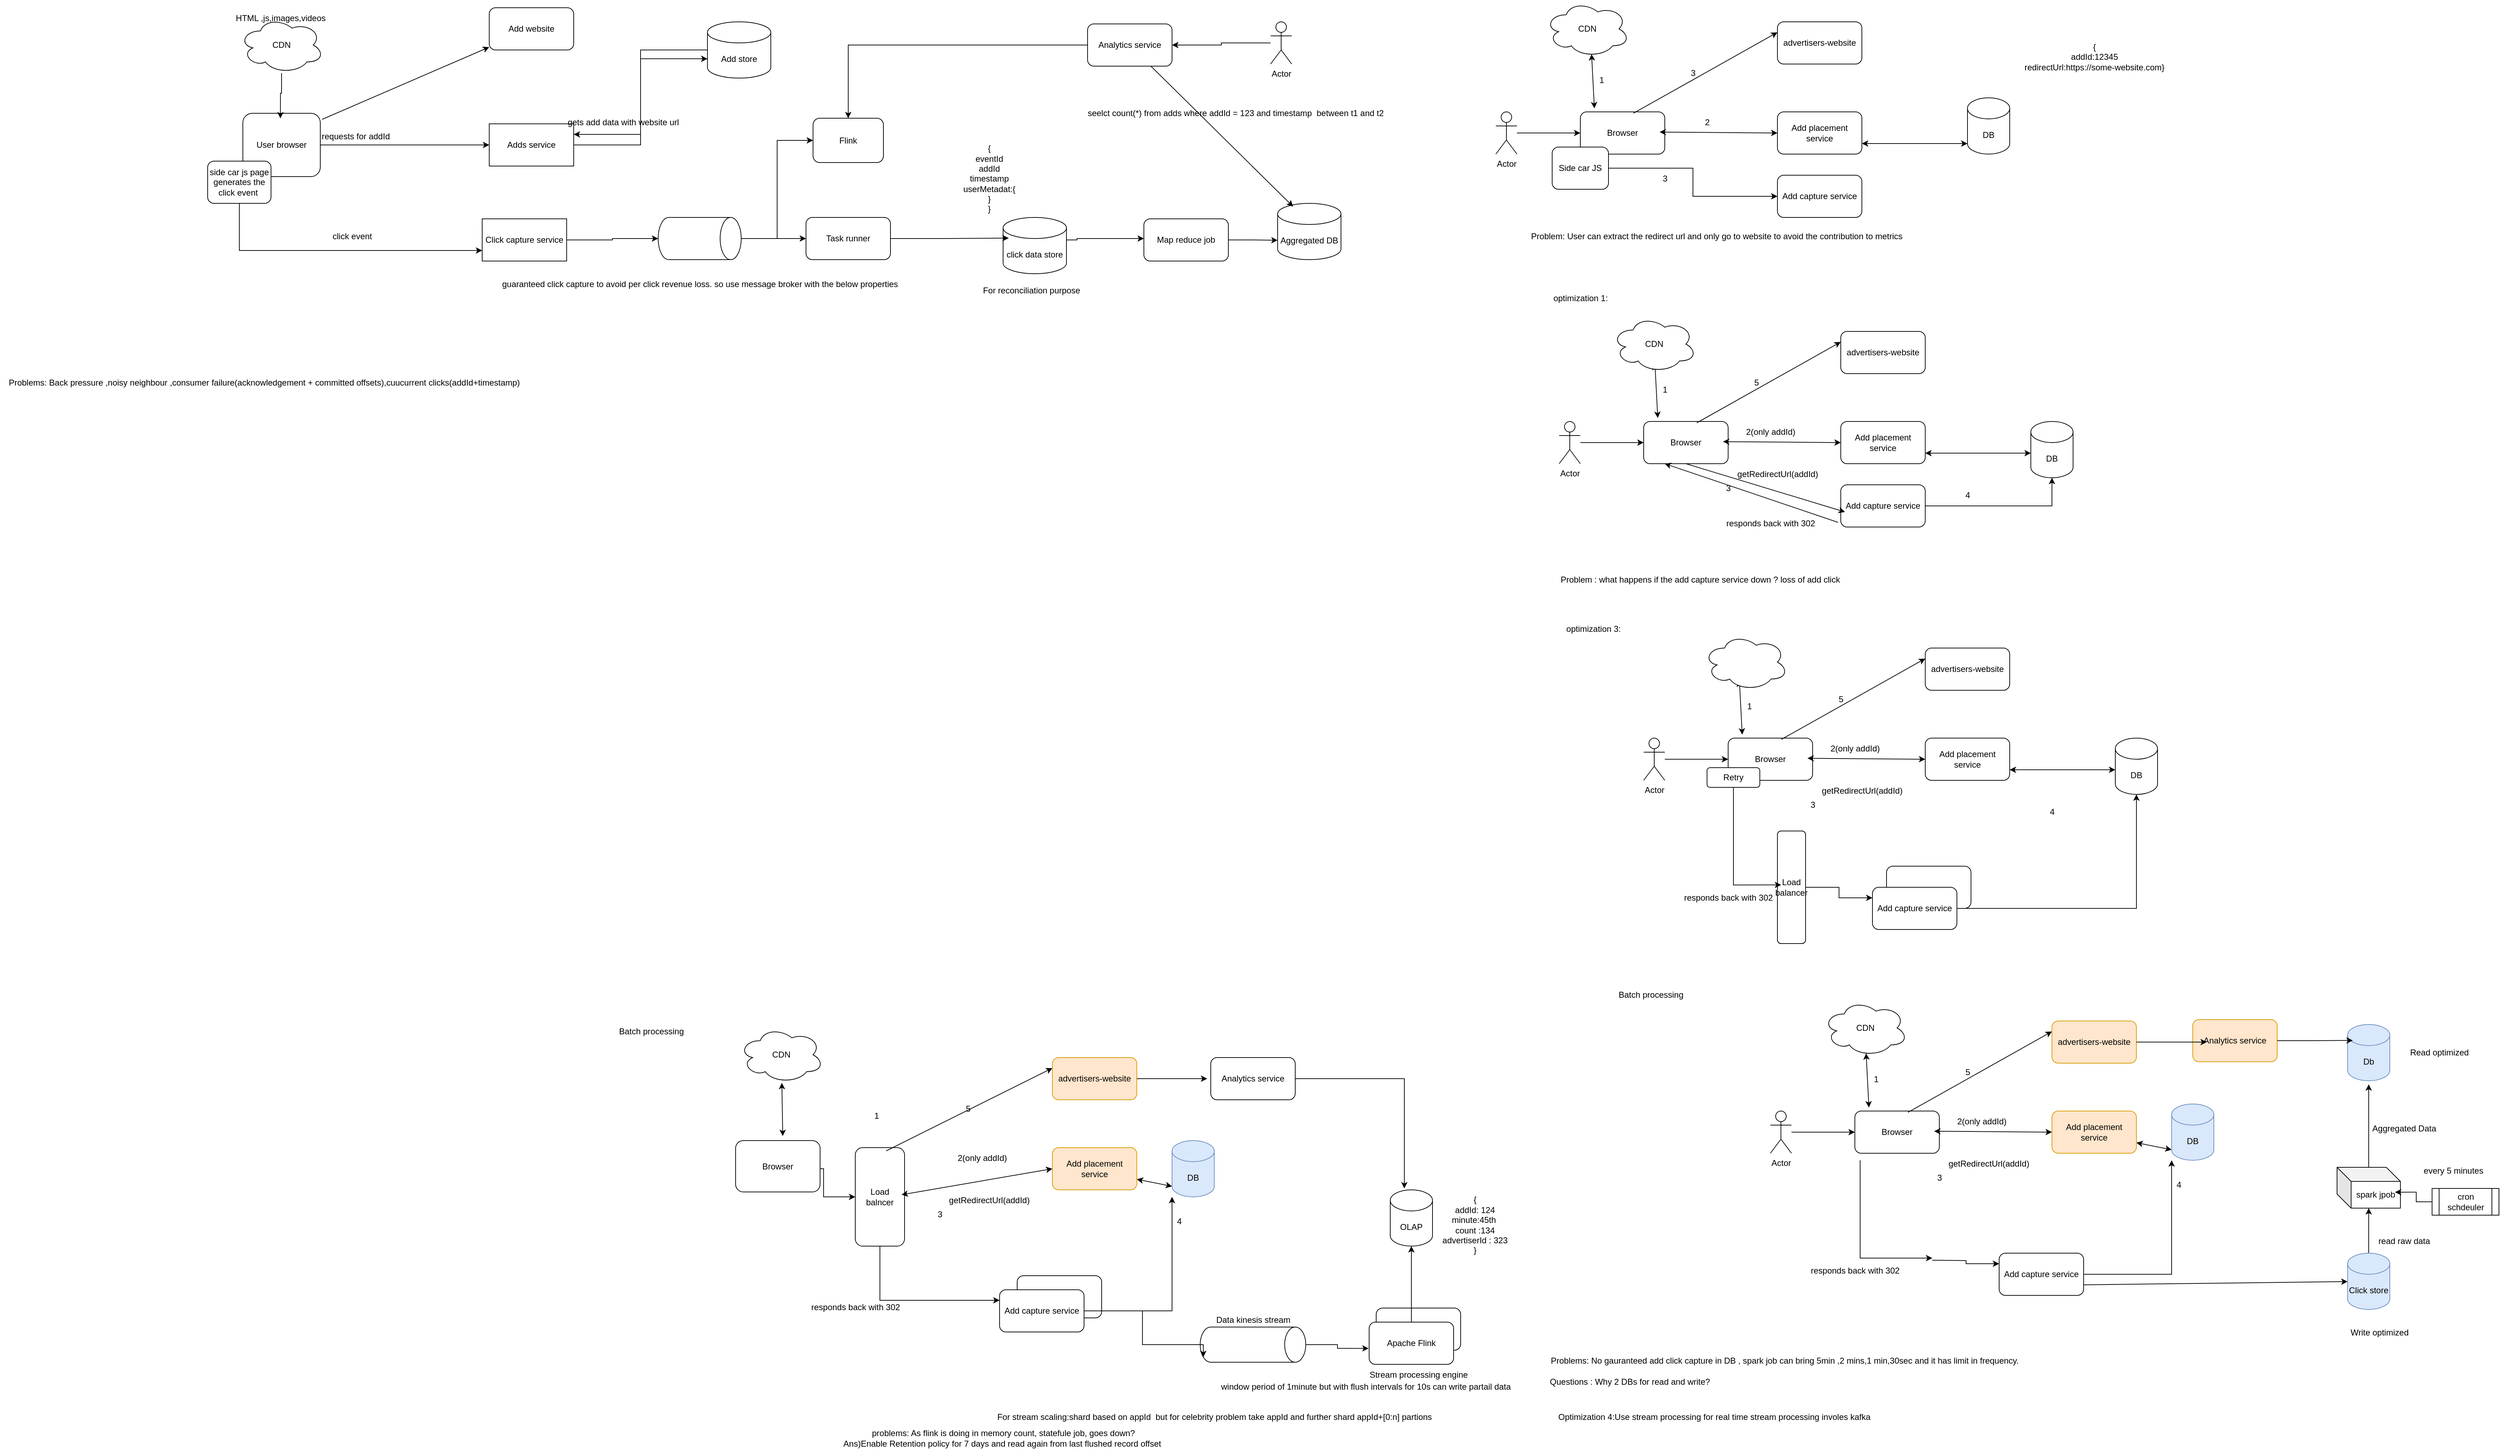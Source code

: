 <mxfile version="26.0.6">
  <diagram name="Page-1" id="_u1gvkKbl3ZeAcSjSczg">
    <mxGraphModel dx="4094" dy="412" grid="1" gridSize="10" guides="1" tooltips="1" connect="1" arrows="1" fold="1" page="1" pageScale="1" pageWidth="3300" pageHeight="2300" math="0" shadow="0">
      <root>
        <mxCell id="0" />
        <mxCell id="1" parent="0" />
        <mxCell id="gwlz6u2VsFj4AIDdyvzI-114" value="" style="rounded=1;whiteSpace=wrap;html=1;" vertex="1" parent="1">
          <mxGeometry x="1690" y="1858" width="120" height="60" as="geometry" />
        </mxCell>
        <mxCell id="gwlz6u2VsFj4AIDdyvzI-110" value="" style="rounded=1;whiteSpace=wrap;html=1;" vertex="1" parent="1">
          <mxGeometry x="1180" y="1812" width="120" height="60" as="geometry" />
        </mxCell>
        <mxCell id="kkexLGDBU4MFBAvG1ze2-140" value="" style="rounded=1;whiteSpace=wrap;html=1;" parent="1" vertex="1">
          <mxGeometry x="2415" y="1230" width="120" height="60" as="geometry" />
        </mxCell>
        <mxCell id="kkexLGDBU4MFBAvG1ze2-8" style="edgeStyle=orthogonalEdgeStyle;rounded=0;orthogonalLoop=1;jettySize=auto;html=1;entryX=0;entryY=0.5;entryDx=0;entryDy=0;" parent="1" source="kkexLGDBU4MFBAvG1ze2-1" target="kkexLGDBU4MFBAvG1ze2-6" edge="1">
          <mxGeometry relative="1" as="geometry" />
        </mxCell>
        <mxCell id="kkexLGDBU4MFBAvG1ze2-1" value="User browser" style="rounded=1;whiteSpace=wrap;html=1;" parent="1" vertex="1">
          <mxGeometry x="80" y="160" width="110" height="90" as="geometry" />
        </mxCell>
        <mxCell id="kkexLGDBU4MFBAvG1ze2-2" value="Flink" style="rounded=1;whiteSpace=wrap;html=1;" parent="1" vertex="1">
          <mxGeometry x="890" y="167" width="100" height="63" as="geometry" />
        </mxCell>
        <mxCell id="kkexLGDBU4MFBAvG1ze2-3" value="CDN" style="ellipse;shape=cloud;whiteSpace=wrap;html=1;" parent="1" vertex="1">
          <mxGeometry x="75" y="23" width="120" height="80" as="geometry" />
        </mxCell>
        <mxCell id="kkexLGDBU4MFBAvG1ze2-4" style="edgeStyle=orthogonalEdgeStyle;rounded=0;orthogonalLoop=1;jettySize=auto;html=1;entryX=0.485;entryY=0.081;entryDx=0;entryDy=0;entryPerimeter=0;" parent="1" source="kkexLGDBU4MFBAvG1ze2-3" target="kkexLGDBU4MFBAvG1ze2-1" edge="1">
          <mxGeometry relative="1" as="geometry" />
        </mxCell>
        <mxCell id="kkexLGDBU4MFBAvG1ze2-5" value="HTML ,js,images,videos&amp;nbsp;" style="text;html=1;align=center;verticalAlign=middle;resizable=0;points=[];autosize=1;strokeColor=none;fillColor=none;" parent="1" vertex="1">
          <mxGeometry x="60" y="10" width="150" height="30" as="geometry" />
        </mxCell>
        <mxCell id="kkexLGDBU4MFBAvG1ze2-6" value="Adds service" style="rounded=0;whiteSpace=wrap;html=1;" parent="1" vertex="1">
          <mxGeometry x="430" y="175" width="120" height="60" as="geometry" />
        </mxCell>
        <mxCell id="kkexLGDBU4MFBAvG1ze2-9" value="requests for addId" style="text;html=1;align=center;verticalAlign=middle;resizable=0;points=[];autosize=1;strokeColor=none;fillColor=none;" parent="1" vertex="1">
          <mxGeometry x="180" y="178" width="120" height="30" as="geometry" />
        </mxCell>
        <mxCell id="kkexLGDBU4MFBAvG1ze2-22" style="edgeStyle=orthogonalEdgeStyle;rounded=0;orthogonalLoop=1;jettySize=auto;html=1;" parent="1" source="kkexLGDBU4MFBAvG1ze2-12" target="kkexLGDBU4MFBAvG1ze2-21" edge="1">
          <mxGeometry relative="1" as="geometry">
            <mxPoint x="660" y="340" as="targetPoint" />
          </mxGeometry>
        </mxCell>
        <mxCell id="kkexLGDBU4MFBAvG1ze2-12" value="Click capture service" style="rounded=0;whiteSpace=wrap;html=1;" parent="1" vertex="1">
          <mxGeometry x="420" y="310" width="120" height="60" as="geometry" />
        </mxCell>
        <mxCell id="kkexLGDBU4MFBAvG1ze2-14" value="click event" style="text;html=1;align=center;verticalAlign=middle;resizable=0;points=[];autosize=1;strokeColor=none;fillColor=none;" parent="1" vertex="1">
          <mxGeometry x="195" y="320" width="80" height="30" as="geometry" />
        </mxCell>
        <mxCell id="kkexLGDBU4MFBAvG1ze2-19" style="edgeStyle=orthogonalEdgeStyle;rounded=0;orthogonalLoop=1;jettySize=auto;html=1;entryX=1;entryY=0.25;entryDx=0;entryDy=0;" parent="1" source="kkexLGDBU4MFBAvG1ze2-17" target="kkexLGDBU4MFBAvG1ze2-6" edge="1">
          <mxGeometry relative="1" as="geometry" />
        </mxCell>
        <mxCell id="kkexLGDBU4MFBAvG1ze2-17" value="Add store" style="shape=cylinder3;whiteSpace=wrap;html=1;boundedLbl=1;backgroundOutline=1;size=15;" parent="1" vertex="1">
          <mxGeometry x="740" y="30" width="90" height="80" as="geometry" />
        </mxCell>
        <mxCell id="kkexLGDBU4MFBAvG1ze2-18" style="edgeStyle=orthogonalEdgeStyle;rounded=0;orthogonalLoop=1;jettySize=auto;html=1;entryX=0;entryY=0;entryDx=0;entryDy=52.5;entryPerimeter=0;" parent="1" source="kkexLGDBU4MFBAvG1ze2-6" target="kkexLGDBU4MFBAvG1ze2-17" edge="1">
          <mxGeometry relative="1" as="geometry" />
        </mxCell>
        <mxCell id="kkexLGDBU4MFBAvG1ze2-24" style="edgeStyle=orthogonalEdgeStyle;rounded=0;orthogonalLoop=1;jettySize=auto;html=1;" parent="1" source="kkexLGDBU4MFBAvG1ze2-21" target="kkexLGDBU4MFBAvG1ze2-23" edge="1">
          <mxGeometry relative="1" as="geometry" />
        </mxCell>
        <mxCell id="kkexLGDBU4MFBAvG1ze2-48" style="edgeStyle=orthogonalEdgeStyle;rounded=0;orthogonalLoop=1;jettySize=auto;html=1;entryX=0;entryY=0.5;entryDx=0;entryDy=0;" parent="1" source="kkexLGDBU4MFBAvG1ze2-21" target="kkexLGDBU4MFBAvG1ze2-2" edge="1">
          <mxGeometry relative="1" as="geometry" />
        </mxCell>
        <mxCell id="kkexLGDBU4MFBAvG1ze2-21" value="" style="shape=cylinder3;whiteSpace=wrap;html=1;boundedLbl=1;backgroundOutline=1;size=15;rotation=90;" parent="1" vertex="1">
          <mxGeometry x="699" y="279" width="60" height="118" as="geometry" />
        </mxCell>
        <mxCell id="kkexLGDBU4MFBAvG1ze2-23" value="Task runner" style="rounded=1;whiteSpace=wrap;html=1;" parent="1" vertex="1">
          <mxGeometry x="880" y="308" width="120" height="60" as="geometry" />
        </mxCell>
        <mxCell id="kkexLGDBU4MFBAvG1ze2-34" style="edgeStyle=orthogonalEdgeStyle;rounded=0;orthogonalLoop=1;jettySize=auto;html=1;" parent="1" source="kkexLGDBU4MFBAvG1ze2-26" target="kkexLGDBU4MFBAvG1ze2-35" edge="1">
          <mxGeometry relative="1" as="geometry">
            <mxPoint x="1330" y="348" as="targetPoint" />
            <Array as="points">
              <mxPoint x="1265" y="340" />
              <mxPoint x="1265" y="338" />
            </Array>
          </mxGeometry>
        </mxCell>
        <mxCell id="kkexLGDBU4MFBAvG1ze2-26" value="click data store" style="shape=cylinder3;whiteSpace=wrap;html=1;boundedLbl=1;backgroundOutline=1;size=15;" parent="1" vertex="1">
          <mxGeometry x="1160" y="308" width="90" height="80" as="geometry" />
        </mxCell>
        <mxCell id="kkexLGDBU4MFBAvG1ze2-27" style="edgeStyle=orthogonalEdgeStyle;rounded=0;orthogonalLoop=1;jettySize=auto;html=1;entryX=0.089;entryY=0.367;entryDx=0;entryDy=0;entryPerimeter=0;" parent="1" source="kkexLGDBU4MFBAvG1ze2-23" target="kkexLGDBU4MFBAvG1ze2-26" edge="1">
          <mxGeometry relative="1" as="geometry" />
        </mxCell>
        <mxCell id="kkexLGDBU4MFBAvG1ze2-29" style="edgeStyle=orthogonalEdgeStyle;rounded=0;orthogonalLoop=1;jettySize=auto;html=1;entryX=0;entryY=0.75;entryDx=0;entryDy=0;" parent="1" source="kkexLGDBU4MFBAvG1ze2-28" target="kkexLGDBU4MFBAvG1ze2-12" edge="1">
          <mxGeometry relative="1" as="geometry">
            <mxPoint x="300" y="360" as="targetPoint" />
            <Array as="points">
              <mxPoint x="75" y="355" />
            </Array>
          </mxGeometry>
        </mxCell>
        <mxCell id="kkexLGDBU4MFBAvG1ze2-28" value="side car js page&lt;div&gt;generates the click event&amp;nbsp;&lt;/div&gt;" style="rounded=1;whiteSpace=wrap;html=1;" parent="1" vertex="1">
          <mxGeometry x="30" y="228" width="90" height="60" as="geometry" />
        </mxCell>
        <mxCell id="kkexLGDBU4MFBAvG1ze2-30" value="gets add data with website url" style="text;html=1;align=center;verticalAlign=middle;resizable=0;points=[];autosize=1;strokeColor=none;fillColor=none;" parent="1" vertex="1">
          <mxGeometry x="530" y="158" width="180" height="30" as="geometry" />
        </mxCell>
        <mxCell id="kkexLGDBU4MFBAvG1ze2-31" value="" style="endArrow=classic;html=1;rounded=0;exitX=1.024;exitY=0.096;exitDx=0;exitDy=0;exitPerimeter=0;" parent="1" source="kkexLGDBU4MFBAvG1ze2-1" target="kkexLGDBU4MFBAvG1ze2-32" edge="1">
          <mxGeometry width="50" height="50" relative="1" as="geometry">
            <mxPoint x="380" y="240" as="sourcePoint" />
            <mxPoint x="440" y="50" as="targetPoint" />
          </mxGeometry>
        </mxCell>
        <mxCell id="kkexLGDBU4MFBAvG1ze2-32" value="Add website" style="rounded=1;whiteSpace=wrap;html=1;" parent="1" vertex="1">
          <mxGeometry x="430" y="10" width="120" height="60" as="geometry" />
        </mxCell>
        <mxCell id="kkexLGDBU4MFBAvG1ze2-33" value="guaranteed click capture to avoid per click revenue loss. so use message broker with the below properties" style="text;html=1;align=center;verticalAlign=middle;resizable=0;points=[];autosize=1;strokeColor=none;fillColor=none;" parent="1" vertex="1">
          <mxGeometry x="434" y="388" width="590" height="30" as="geometry" />
        </mxCell>
        <mxCell id="kkexLGDBU4MFBAvG1ze2-35" value="Map reduce job" style="rounded=1;whiteSpace=wrap;html=1;" parent="1" vertex="1">
          <mxGeometry x="1360" y="310" width="120" height="60" as="geometry" />
        </mxCell>
        <mxCell id="kkexLGDBU4MFBAvG1ze2-37" value="Aggregated DB" style="shape=cylinder3;whiteSpace=wrap;html=1;boundedLbl=1;backgroundOutline=1;size=15;" parent="1" vertex="1">
          <mxGeometry x="1550" y="288" width="90" height="80" as="geometry" />
        </mxCell>
        <mxCell id="kkexLGDBU4MFBAvG1ze2-38" style="edgeStyle=orthogonalEdgeStyle;rounded=0;orthogonalLoop=1;jettySize=auto;html=1;entryX=0;entryY=0;entryDx=0;entryDy=52.5;entryPerimeter=0;" parent="1" source="kkexLGDBU4MFBAvG1ze2-35" target="kkexLGDBU4MFBAvG1ze2-37" edge="1">
          <mxGeometry relative="1" as="geometry" />
        </mxCell>
        <mxCell id="kkexLGDBU4MFBAvG1ze2-39" value="For reconciliation purpose" style="text;html=1;align=center;verticalAlign=middle;resizable=0;points=[];autosize=1;strokeColor=none;fillColor=none;" parent="1" vertex="1">
          <mxGeometry x="1120" y="397" width="160" height="30" as="geometry" />
        </mxCell>
        <mxCell id="kkexLGDBU4MFBAvG1ze2-43" style="edgeStyle=orthogonalEdgeStyle;rounded=0;orthogonalLoop=1;jettySize=auto;html=1;" parent="1" source="kkexLGDBU4MFBAvG1ze2-40" target="kkexLGDBU4MFBAvG1ze2-2" edge="1">
          <mxGeometry relative="1" as="geometry" />
        </mxCell>
        <mxCell id="kkexLGDBU4MFBAvG1ze2-40" value="Analytics service" style="rounded=1;whiteSpace=wrap;html=1;" parent="1" vertex="1">
          <mxGeometry x="1280" y="33" width="120" height="60" as="geometry" />
        </mxCell>
        <mxCell id="kkexLGDBU4MFBAvG1ze2-42" style="edgeStyle=orthogonalEdgeStyle;rounded=0;orthogonalLoop=1;jettySize=auto;html=1;entryX=1;entryY=0.5;entryDx=0;entryDy=0;" parent="1" source="kkexLGDBU4MFBAvG1ze2-41" target="kkexLGDBU4MFBAvG1ze2-40" edge="1">
          <mxGeometry relative="1" as="geometry" />
        </mxCell>
        <mxCell id="kkexLGDBU4MFBAvG1ze2-41" value="Actor" style="shape=umlActor;verticalLabelPosition=bottom;verticalAlign=top;html=1;outlineConnect=0;" parent="1" vertex="1">
          <mxGeometry x="1540" y="30" width="30" height="60" as="geometry" />
        </mxCell>
        <mxCell id="kkexLGDBU4MFBAvG1ze2-45" value="Problems: Back pressure ,noisy neighbour ,consumer failure(acknowledgement + committed offsets),cuucurrent clicks(addId+timestamp)" style="text;html=1;align=center;verticalAlign=middle;resizable=0;points=[];autosize=1;strokeColor=none;fillColor=none;" parent="1" vertex="1">
          <mxGeometry x="-265" y="528" width="750" height="30" as="geometry" />
        </mxCell>
        <mxCell id="kkexLGDBU4MFBAvG1ze2-46" value="" style="endArrow=classic;html=1;rounded=0;exitX=0.75;exitY=1;exitDx=0;exitDy=0;entryX=0.244;entryY=0.058;entryDx=0;entryDy=0;entryPerimeter=0;" parent="1" source="kkexLGDBU4MFBAvG1ze2-40" target="kkexLGDBU4MFBAvG1ze2-37" edge="1">
          <mxGeometry width="50" height="50" relative="1" as="geometry">
            <mxPoint x="1370" y="290" as="sourcePoint" />
            <mxPoint x="1420" y="240" as="targetPoint" />
          </mxGeometry>
        </mxCell>
        <mxCell id="kkexLGDBU4MFBAvG1ze2-47" value="seelct count(*) from adds where addId = 123 and timestamp&amp;nbsp; between t1 and t2" style="text;html=1;align=center;verticalAlign=middle;resizable=0;points=[];autosize=1;strokeColor=none;fillColor=none;" parent="1" vertex="1">
          <mxGeometry x="1270" y="145" width="440" height="30" as="geometry" />
        </mxCell>
        <mxCell id="kkexLGDBU4MFBAvG1ze2-49" value="{&lt;div&gt;eventId&lt;/div&gt;&lt;div&gt;addId&lt;/div&gt;&lt;div&gt;timestamp&lt;/div&gt;&lt;div&gt;userMetadat:{&lt;/div&gt;&lt;div&gt;}&lt;/div&gt;&lt;div&gt;}&lt;/div&gt;" style="text;html=1;align=center;verticalAlign=middle;resizable=0;points=[];autosize=1;strokeColor=none;fillColor=none;" parent="1" vertex="1">
          <mxGeometry x="1090" y="198" width="100" height="110" as="geometry" />
        </mxCell>
        <mxCell id="kkexLGDBU4MFBAvG1ze2-52" value="Browser" style="rounded=1;whiteSpace=wrap;html=1;" parent="1" vertex="1">
          <mxGeometry x="1980" y="158" width="120" height="60" as="geometry" />
        </mxCell>
        <mxCell id="kkexLGDBU4MFBAvG1ze2-54" style="edgeStyle=orthogonalEdgeStyle;rounded=0;orthogonalLoop=1;jettySize=auto;html=1;entryX=0;entryY=0.5;entryDx=0;entryDy=0;" parent="1" source="kkexLGDBU4MFBAvG1ze2-53" target="kkexLGDBU4MFBAvG1ze2-52" edge="1">
          <mxGeometry relative="1" as="geometry" />
        </mxCell>
        <mxCell id="kkexLGDBU4MFBAvG1ze2-53" value="Actor" style="shape=umlActor;verticalLabelPosition=bottom;verticalAlign=top;html=1;outlineConnect=0;" parent="1" vertex="1">
          <mxGeometry x="1860" y="158" width="30" height="60" as="geometry" />
        </mxCell>
        <mxCell id="kkexLGDBU4MFBAvG1ze2-55" value="CDN" style="ellipse;shape=cloud;whiteSpace=wrap;html=1;" parent="1" vertex="1">
          <mxGeometry x="1930" width="120" height="80" as="geometry" />
        </mxCell>
        <mxCell id="kkexLGDBU4MFBAvG1ze2-57" value="" style="endArrow=classic;startArrow=classic;html=1;rounded=0;entryX=0.55;entryY=0.95;entryDx=0;entryDy=0;entryPerimeter=0;" parent="1" target="kkexLGDBU4MFBAvG1ze2-55" edge="1">
          <mxGeometry width="50" height="50" relative="1" as="geometry">
            <mxPoint x="2000" y="153" as="sourcePoint" />
            <mxPoint x="2050" y="103" as="targetPoint" />
          </mxGeometry>
        </mxCell>
        <mxCell id="kkexLGDBU4MFBAvG1ze2-58" value="Add placement service" style="rounded=1;whiteSpace=wrap;html=1;" parent="1" vertex="1">
          <mxGeometry x="2260" y="158" width="120" height="60" as="geometry" />
        </mxCell>
        <mxCell id="kkexLGDBU4MFBAvG1ze2-59" value="Add capture service" style="rounded=1;whiteSpace=wrap;html=1;" parent="1" vertex="1">
          <mxGeometry x="2260" y="248" width="120" height="60" as="geometry" />
        </mxCell>
        <mxCell id="kkexLGDBU4MFBAvG1ze2-60" value="" style="endArrow=classic;startArrow=classic;html=1;rounded=0;exitX=0.939;exitY=0.478;exitDx=0;exitDy=0;exitPerimeter=0;entryX=0;entryY=0.5;entryDx=0;entryDy=0;" parent="1" source="kkexLGDBU4MFBAvG1ze2-52" target="kkexLGDBU4MFBAvG1ze2-58" edge="1">
          <mxGeometry width="50" height="50" relative="1" as="geometry">
            <mxPoint x="2130" y="200" as="sourcePoint" />
            <mxPoint x="2180" y="150" as="targetPoint" />
          </mxGeometry>
        </mxCell>
        <mxCell id="kkexLGDBU4MFBAvG1ze2-61" value="DB" style="shape=cylinder3;whiteSpace=wrap;html=1;boundedLbl=1;backgroundOutline=1;size=15;" parent="1" vertex="1">
          <mxGeometry x="2530" y="138" width="60" height="80" as="geometry" />
        </mxCell>
        <mxCell id="kkexLGDBU4MFBAvG1ze2-62" value="" style="endArrow=classic;startArrow=classic;html=1;rounded=0;entryX=0;entryY=1;entryDx=0;entryDy=-15;entryPerimeter=0;exitX=1;exitY=0.75;exitDx=0;exitDy=0;" parent="1" source="kkexLGDBU4MFBAvG1ze2-58" target="kkexLGDBU4MFBAvG1ze2-61" edge="1">
          <mxGeometry width="50" height="50" relative="1" as="geometry">
            <mxPoint x="2380" y="120" as="sourcePoint" />
            <mxPoint x="2430" y="70" as="targetPoint" />
          </mxGeometry>
        </mxCell>
        <mxCell id="kkexLGDBU4MFBAvG1ze2-63" value="{&lt;div&gt;&lt;span style=&quot;background-color: transparent; color: light-dark(rgb(0, 0, 0), rgb(255, 255, 255));&quot;&gt;addId:12345&lt;/span&gt;&lt;/div&gt;&lt;div&gt;&lt;span style=&quot;background-color: transparent; color: light-dark(rgb(0, 0, 0), rgb(255, 255, 255));&quot;&gt;redirectUrl:https://some-website.com}&lt;/span&gt;&lt;/div&gt;" style="text;html=1;align=center;verticalAlign=middle;resizable=0;points=[];autosize=1;strokeColor=none;fillColor=none;" parent="1" vertex="1">
          <mxGeometry x="2600" y="50" width="220" height="60" as="geometry" />
        </mxCell>
        <mxCell id="kkexLGDBU4MFBAvG1ze2-65" style="edgeStyle=orthogonalEdgeStyle;rounded=0;orthogonalLoop=1;jettySize=auto;html=1;" parent="1" source="kkexLGDBU4MFBAvG1ze2-64" target="kkexLGDBU4MFBAvG1ze2-59" edge="1">
          <mxGeometry relative="1" as="geometry" />
        </mxCell>
        <mxCell id="kkexLGDBU4MFBAvG1ze2-64" value="Side car JS" style="rounded=1;whiteSpace=wrap;html=1;" parent="1" vertex="1">
          <mxGeometry x="1940" y="208" width="80" height="60" as="geometry" />
        </mxCell>
        <mxCell id="kkexLGDBU4MFBAvG1ze2-66" value="advertisers-website" style="rounded=1;whiteSpace=wrap;html=1;" parent="1" vertex="1">
          <mxGeometry x="2260" y="30" width="120" height="60" as="geometry" />
        </mxCell>
        <mxCell id="kkexLGDBU4MFBAvG1ze2-68" value="" style="endArrow=classic;html=1;rounded=0;exitX=0.628;exitY=0.033;exitDx=0;exitDy=0;exitPerimeter=0;entryX=0;entryY=0.25;entryDx=0;entryDy=0;" parent="1" source="kkexLGDBU4MFBAvG1ze2-52" target="kkexLGDBU4MFBAvG1ze2-66" edge="1">
          <mxGeometry width="50" height="50" relative="1" as="geometry">
            <mxPoint x="2180" y="200" as="sourcePoint" />
            <mxPoint x="2230" y="150" as="targetPoint" />
          </mxGeometry>
        </mxCell>
        <mxCell id="kkexLGDBU4MFBAvG1ze2-69" value="Problem: User can extract the redirect url and only go to website to avoid the contribution to metrics&amp;nbsp;" style="text;html=1;align=center;verticalAlign=middle;resizable=0;points=[];autosize=1;strokeColor=none;fillColor=none;" parent="1" vertex="1">
          <mxGeometry x="1900" y="320" width="550" height="30" as="geometry" />
        </mxCell>
        <mxCell id="kkexLGDBU4MFBAvG1ze2-70" value="1" style="text;html=1;align=center;verticalAlign=middle;resizable=0;points=[];autosize=1;strokeColor=none;fillColor=none;" parent="1" vertex="1">
          <mxGeometry x="1995" y="98" width="30" height="30" as="geometry" />
        </mxCell>
        <mxCell id="kkexLGDBU4MFBAvG1ze2-71" value="2" style="text;html=1;align=center;verticalAlign=middle;resizable=0;points=[];autosize=1;strokeColor=none;fillColor=none;" parent="1" vertex="1">
          <mxGeometry x="2145" y="158" width="30" height="30" as="geometry" />
        </mxCell>
        <mxCell id="kkexLGDBU4MFBAvG1ze2-72" value="3" style="text;html=1;align=center;verticalAlign=middle;resizable=0;points=[];autosize=1;strokeColor=none;fillColor=none;" parent="1" vertex="1">
          <mxGeometry x="2125" y="88" width="30" height="30" as="geometry" />
        </mxCell>
        <mxCell id="kkexLGDBU4MFBAvG1ze2-73" value="3" style="text;html=1;align=center;verticalAlign=middle;resizable=0;points=[];autosize=1;strokeColor=none;fillColor=none;" parent="1" vertex="1">
          <mxGeometry x="2085" y="238" width="30" height="30" as="geometry" />
        </mxCell>
        <mxCell id="kkexLGDBU4MFBAvG1ze2-90" value="Browser" style="rounded=1;whiteSpace=wrap;html=1;" parent="1" vertex="1">
          <mxGeometry x="2070" y="598" width="120" height="60" as="geometry" />
        </mxCell>
        <mxCell id="kkexLGDBU4MFBAvG1ze2-91" style="edgeStyle=orthogonalEdgeStyle;rounded=0;orthogonalLoop=1;jettySize=auto;html=1;entryX=0;entryY=0.5;entryDx=0;entryDy=0;" parent="1" source="kkexLGDBU4MFBAvG1ze2-92" target="kkexLGDBU4MFBAvG1ze2-90" edge="1">
          <mxGeometry relative="1" as="geometry" />
        </mxCell>
        <mxCell id="kkexLGDBU4MFBAvG1ze2-92" value="Actor" style="shape=umlActor;verticalLabelPosition=bottom;verticalAlign=top;html=1;outlineConnect=0;" parent="1" vertex="1">
          <mxGeometry x="1950" y="598" width="30" height="60" as="geometry" />
        </mxCell>
        <mxCell id="kkexLGDBU4MFBAvG1ze2-93" value="" style="endArrow=classic;startArrow=classic;html=1;rounded=0;entryX=0.55;entryY=0.95;entryDx=0;entryDy=0;entryPerimeter=0;" parent="1" edge="1">
          <mxGeometry width="50" height="50" relative="1" as="geometry">
            <mxPoint x="2090" y="593" as="sourcePoint" />
            <mxPoint x="2086" y="516" as="targetPoint" />
          </mxGeometry>
        </mxCell>
        <mxCell id="kkexLGDBU4MFBAvG1ze2-94" value="Add placement service" style="rounded=1;whiteSpace=wrap;html=1;" parent="1" vertex="1">
          <mxGeometry x="2350" y="598" width="120" height="60" as="geometry" />
        </mxCell>
        <mxCell id="kkexLGDBU4MFBAvG1ze2-109" style="edgeStyle=orthogonalEdgeStyle;rounded=0;orthogonalLoop=1;jettySize=auto;html=1;" parent="1" source="kkexLGDBU4MFBAvG1ze2-95" target="kkexLGDBU4MFBAvG1ze2-108" edge="1">
          <mxGeometry relative="1" as="geometry" />
        </mxCell>
        <mxCell id="kkexLGDBU4MFBAvG1ze2-95" value="Add capture service" style="rounded=1;whiteSpace=wrap;html=1;" parent="1" vertex="1">
          <mxGeometry x="2350" y="688" width="120" height="60" as="geometry" />
        </mxCell>
        <mxCell id="kkexLGDBU4MFBAvG1ze2-96" value="" style="endArrow=classic;startArrow=classic;html=1;rounded=0;exitX=0.939;exitY=0.478;exitDx=0;exitDy=0;exitPerimeter=0;entryX=0;entryY=0.5;entryDx=0;entryDy=0;" parent="1" source="kkexLGDBU4MFBAvG1ze2-90" target="kkexLGDBU4MFBAvG1ze2-94" edge="1">
          <mxGeometry width="50" height="50" relative="1" as="geometry">
            <mxPoint x="2220" y="640" as="sourcePoint" />
            <mxPoint x="2270" y="590" as="targetPoint" />
          </mxGeometry>
        </mxCell>
        <mxCell id="kkexLGDBU4MFBAvG1ze2-97" value="" style="endArrow=classic;startArrow=classic;html=1;rounded=0;entryX=0;entryY=1;entryDx=0;entryDy=-15;entryPerimeter=0;exitX=1;exitY=0.75;exitDx=0;exitDy=0;" parent="1" source="kkexLGDBU4MFBAvG1ze2-94" edge="1">
          <mxGeometry width="50" height="50" relative="1" as="geometry">
            <mxPoint x="2470" y="560" as="sourcePoint" />
            <mxPoint x="2620" y="643" as="targetPoint" />
          </mxGeometry>
        </mxCell>
        <mxCell id="kkexLGDBU4MFBAvG1ze2-100" value="advertisers-website" style="rounded=1;whiteSpace=wrap;html=1;" parent="1" vertex="1">
          <mxGeometry x="2350" y="470" width="120" height="60" as="geometry" />
        </mxCell>
        <mxCell id="kkexLGDBU4MFBAvG1ze2-101" value="" style="endArrow=classic;html=1;rounded=0;exitX=0.628;exitY=0.033;exitDx=0;exitDy=0;exitPerimeter=0;entryX=0;entryY=0.25;entryDx=0;entryDy=0;" parent="1" source="kkexLGDBU4MFBAvG1ze2-90" target="kkexLGDBU4MFBAvG1ze2-100" edge="1">
          <mxGeometry width="50" height="50" relative="1" as="geometry">
            <mxPoint x="2270" y="640" as="sourcePoint" />
            <mxPoint x="2320" y="590" as="targetPoint" />
          </mxGeometry>
        </mxCell>
        <mxCell id="kkexLGDBU4MFBAvG1ze2-102" value="1" style="text;html=1;align=center;verticalAlign=middle;resizable=0;points=[];autosize=1;strokeColor=none;fillColor=none;" parent="1" vertex="1">
          <mxGeometry x="2085" y="538" width="30" height="30" as="geometry" />
        </mxCell>
        <mxCell id="kkexLGDBU4MFBAvG1ze2-103" value="2(only addId)" style="text;html=1;align=center;verticalAlign=middle;resizable=0;points=[];autosize=1;strokeColor=none;fillColor=none;" parent="1" vertex="1">
          <mxGeometry x="2205" y="598" width="90" height="30" as="geometry" />
        </mxCell>
        <mxCell id="kkexLGDBU4MFBAvG1ze2-104" value="5" style="text;html=1;align=center;verticalAlign=middle;resizable=0;points=[];autosize=1;strokeColor=none;fillColor=none;" parent="1" vertex="1">
          <mxGeometry x="2215" y="528" width="30" height="30" as="geometry" />
        </mxCell>
        <mxCell id="kkexLGDBU4MFBAvG1ze2-105" value="3" style="text;html=1;align=center;verticalAlign=middle;resizable=0;points=[];autosize=1;strokeColor=none;fillColor=none;" parent="1" vertex="1">
          <mxGeometry x="2175" y="678" width="30" height="30" as="geometry" />
        </mxCell>
        <mxCell id="kkexLGDBU4MFBAvG1ze2-106" value="CDN" style="ellipse;shape=cloud;whiteSpace=wrap;html=1;" parent="1" vertex="1">
          <mxGeometry x="2025" y="448" width="120" height="80" as="geometry" />
        </mxCell>
        <mxCell id="kkexLGDBU4MFBAvG1ze2-107" value="" style="endArrow=classic;html=1;rounded=0;exitX=0.5;exitY=1;exitDx=0;exitDy=0;entryX=0.05;entryY=0.644;entryDx=0;entryDy=0;entryPerimeter=0;" parent="1" source="kkexLGDBU4MFBAvG1ze2-90" target="kkexLGDBU4MFBAvG1ze2-95" edge="1">
          <mxGeometry width="50" height="50" relative="1" as="geometry">
            <mxPoint x="2180" y="560" as="sourcePoint" />
            <mxPoint x="2230" y="510" as="targetPoint" />
          </mxGeometry>
        </mxCell>
        <mxCell id="kkexLGDBU4MFBAvG1ze2-108" value="DB" style="shape=cylinder3;whiteSpace=wrap;html=1;boundedLbl=1;backgroundOutline=1;size=15;" parent="1" vertex="1">
          <mxGeometry x="2620" y="598" width="60" height="80" as="geometry" />
        </mxCell>
        <mxCell id="kkexLGDBU4MFBAvG1ze2-111" value="getRedirectUrl(addId)" style="text;html=1;align=center;verticalAlign=middle;resizable=0;points=[];autosize=1;strokeColor=none;fillColor=none;" parent="1" vertex="1">
          <mxGeometry x="2190" y="658" width="140" height="30" as="geometry" />
        </mxCell>
        <mxCell id="kkexLGDBU4MFBAvG1ze2-112" value="" style="endArrow=classic;html=1;rounded=0;exitX=-0.033;exitY=0.889;exitDx=0;exitDy=0;exitPerimeter=0;entryX=0.25;entryY=1;entryDx=0;entryDy=0;" parent="1" source="kkexLGDBU4MFBAvG1ze2-95" target="kkexLGDBU4MFBAvG1ze2-90" edge="1">
          <mxGeometry width="50" height="50" relative="1" as="geometry">
            <mxPoint x="2260" y="770" as="sourcePoint" />
            <mxPoint x="2310" y="720" as="targetPoint" />
          </mxGeometry>
        </mxCell>
        <mxCell id="kkexLGDBU4MFBAvG1ze2-113" value="responds back with 302" style="text;html=1;align=center;verticalAlign=middle;resizable=0;points=[];autosize=1;strokeColor=none;fillColor=none;" parent="1" vertex="1">
          <mxGeometry x="2175" y="728" width="150" height="30" as="geometry" />
        </mxCell>
        <mxCell id="kkexLGDBU4MFBAvG1ze2-114" value="4" style="text;html=1;align=center;verticalAlign=middle;resizable=0;points=[];autosize=1;strokeColor=none;fillColor=none;" parent="1" vertex="1">
          <mxGeometry x="2515" y="688" width="30" height="30" as="geometry" />
        </mxCell>
        <mxCell id="kkexLGDBU4MFBAvG1ze2-115" value="optimization 1:" style="text;html=1;align=center;verticalAlign=middle;resizable=0;points=[];autosize=1;strokeColor=none;fillColor=none;" parent="1" vertex="1">
          <mxGeometry x="1930" y="408" width="100" height="30" as="geometry" />
        </mxCell>
        <mxCell id="kkexLGDBU4MFBAvG1ze2-116" value="Problem : what happens if the add capture service down ? loss of add click" style="text;html=1;align=center;verticalAlign=middle;resizable=0;points=[];autosize=1;strokeColor=none;fillColor=none;" parent="1" vertex="1">
          <mxGeometry x="1940" y="808" width="420" height="30" as="geometry" />
        </mxCell>
        <mxCell id="kkexLGDBU4MFBAvG1ze2-117" value="Browser" style="rounded=1;whiteSpace=wrap;html=1;" parent="1" vertex="1">
          <mxGeometry x="2190" y="1048" width="120" height="60" as="geometry" />
        </mxCell>
        <mxCell id="kkexLGDBU4MFBAvG1ze2-118" style="edgeStyle=orthogonalEdgeStyle;rounded=0;orthogonalLoop=1;jettySize=auto;html=1;entryX=0;entryY=0.5;entryDx=0;entryDy=0;" parent="1" source="kkexLGDBU4MFBAvG1ze2-119" target="kkexLGDBU4MFBAvG1ze2-117" edge="1">
          <mxGeometry relative="1" as="geometry" />
        </mxCell>
        <mxCell id="kkexLGDBU4MFBAvG1ze2-119" value="Actor" style="shape=umlActor;verticalLabelPosition=bottom;verticalAlign=top;html=1;outlineConnect=0;" parent="1" vertex="1">
          <mxGeometry x="2070" y="1048" width="30" height="60" as="geometry" />
        </mxCell>
        <mxCell id="kkexLGDBU4MFBAvG1ze2-120" value="" style="endArrow=classic;startArrow=classic;html=1;rounded=0;entryX=0.55;entryY=0.95;entryDx=0;entryDy=0;entryPerimeter=0;" parent="1" edge="1">
          <mxGeometry width="50" height="50" relative="1" as="geometry">
            <mxPoint x="2210" y="1043" as="sourcePoint" />
            <mxPoint x="2206" y="966" as="targetPoint" />
          </mxGeometry>
        </mxCell>
        <mxCell id="kkexLGDBU4MFBAvG1ze2-121" value="Add placement service" style="rounded=1;whiteSpace=wrap;html=1;" parent="1" vertex="1">
          <mxGeometry x="2470" y="1048" width="120" height="60" as="geometry" />
        </mxCell>
        <mxCell id="kkexLGDBU4MFBAvG1ze2-122" style="edgeStyle=orthogonalEdgeStyle;rounded=0;orthogonalLoop=1;jettySize=auto;html=1;" parent="1" source="kkexLGDBU4MFBAvG1ze2-123" target="kkexLGDBU4MFBAvG1ze2-133" edge="1">
          <mxGeometry relative="1" as="geometry" />
        </mxCell>
        <mxCell id="kkexLGDBU4MFBAvG1ze2-123" value="Add capture service" style="rounded=1;whiteSpace=wrap;html=1;" parent="1" vertex="1">
          <mxGeometry x="2395" y="1260" width="120" height="60" as="geometry" />
        </mxCell>
        <mxCell id="kkexLGDBU4MFBAvG1ze2-124" value="" style="endArrow=classic;startArrow=classic;html=1;rounded=0;exitX=0.939;exitY=0.478;exitDx=0;exitDy=0;exitPerimeter=0;entryX=0;entryY=0.5;entryDx=0;entryDy=0;" parent="1" source="kkexLGDBU4MFBAvG1ze2-117" target="kkexLGDBU4MFBAvG1ze2-121" edge="1">
          <mxGeometry width="50" height="50" relative="1" as="geometry">
            <mxPoint x="2340" y="1090" as="sourcePoint" />
            <mxPoint x="2390" y="1040" as="targetPoint" />
          </mxGeometry>
        </mxCell>
        <mxCell id="kkexLGDBU4MFBAvG1ze2-125" value="" style="endArrow=classic;startArrow=classic;html=1;rounded=0;entryX=0;entryY=1;entryDx=0;entryDy=-15;entryPerimeter=0;exitX=1;exitY=0.75;exitDx=0;exitDy=0;" parent="1" source="kkexLGDBU4MFBAvG1ze2-121" edge="1">
          <mxGeometry width="50" height="50" relative="1" as="geometry">
            <mxPoint x="2590" y="1010" as="sourcePoint" />
            <mxPoint x="2740" y="1093" as="targetPoint" />
          </mxGeometry>
        </mxCell>
        <mxCell id="kkexLGDBU4MFBAvG1ze2-126" value="advertisers-website" style="rounded=1;whiteSpace=wrap;html=1;" parent="1" vertex="1">
          <mxGeometry x="2470" y="920" width="120" height="60" as="geometry" />
        </mxCell>
        <mxCell id="kkexLGDBU4MFBAvG1ze2-127" value="" style="endArrow=classic;html=1;rounded=0;exitX=0.628;exitY=0.033;exitDx=0;exitDy=0;exitPerimeter=0;entryX=0;entryY=0.25;entryDx=0;entryDy=0;" parent="1" source="kkexLGDBU4MFBAvG1ze2-117" target="kkexLGDBU4MFBAvG1ze2-126" edge="1">
          <mxGeometry width="50" height="50" relative="1" as="geometry">
            <mxPoint x="2390" y="1090" as="sourcePoint" />
            <mxPoint x="2440" y="1040" as="targetPoint" />
          </mxGeometry>
        </mxCell>
        <mxCell id="kkexLGDBU4MFBAvG1ze2-128" value="1" style="text;html=1;align=center;verticalAlign=middle;resizable=0;points=[];autosize=1;strokeColor=none;fillColor=none;" parent="1" vertex="1">
          <mxGeometry x="2205" y="988" width="30" height="30" as="geometry" />
        </mxCell>
        <mxCell id="kkexLGDBU4MFBAvG1ze2-129" value="2(only addId)" style="text;html=1;align=center;verticalAlign=middle;resizable=0;points=[];autosize=1;strokeColor=none;fillColor=none;" parent="1" vertex="1">
          <mxGeometry x="2325" y="1048" width="90" height="30" as="geometry" />
        </mxCell>
        <mxCell id="kkexLGDBU4MFBAvG1ze2-130" value="5" style="text;html=1;align=center;verticalAlign=middle;resizable=0;points=[];autosize=1;strokeColor=none;fillColor=none;" parent="1" vertex="1">
          <mxGeometry x="2335" y="978" width="30" height="30" as="geometry" />
        </mxCell>
        <mxCell id="kkexLGDBU4MFBAvG1ze2-131" value="3" style="text;html=1;align=center;verticalAlign=middle;resizable=0;points=[];autosize=1;strokeColor=none;fillColor=none;" parent="1" vertex="1">
          <mxGeometry x="2295" y="1128" width="30" height="30" as="geometry" />
        </mxCell>
        <mxCell id="kkexLGDBU4MFBAvG1ze2-133" value="DB" style="shape=cylinder3;whiteSpace=wrap;html=1;boundedLbl=1;backgroundOutline=1;size=15;" parent="1" vertex="1">
          <mxGeometry x="2740" y="1048" width="60" height="80" as="geometry" />
        </mxCell>
        <mxCell id="kkexLGDBU4MFBAvG1ze2-134" value="getRedirectUrl(addId)" style="text;html=1;align=center;verticalAlign=middle;resizable=0;points=[];autosize=1;strokeColor=none;fillColor=none;" parent="1" vertex="1">
          <mxGeometry x="2310" y="1108" width="140" height="30" as="geometry" />
        </mxCell>
        <mxCell id="kkexLGDBU4MFBAvG1ze2-136" value="responds back with 302" style="text;html=1;align=center;verticalAlign=middle;resizable=0;points=[];autosize=1;strokeColor=none;fillColor=none;" parent="1" vertex="1">
          <mxGeometry x="2115" y="1260" width="150" height="30" as="geometry" />
        </mxCell>
        <mxCell id="kkexLGDBU4MFBAvG1ze2-137" value="4" style="text;html=1;align=center;verticalAlign=middle;resizable=0;points=[];autosize=1;strokeColor=none;fillColor=none;" parent="1" vertex="1">
          <mxGeometry x="2635" y="1138" width="30" height="30" as="geometry" />
        </mxCell>
        <mxCell id="kkexLGDBU4MFBAvG1ze2-138" value="" style="ellipse;shape=cloud;whiteSpace=wrap;html=1;" parent="1" vertex="1">
          <mxGeometry x="2155" y="900" width="120" height="80" as="geometry" />
        </mxCell>
        <mxCell id="kkexLGDBU4MFBAvG1ze2-139" value="Retry" style="rounded=1;whiteSpace=wrap;html=1;" parent="1" vertex="1">
          <mxGeometry x="2160" y="1090" width="75" height="28" as="geometry" />
        </mxCell>
        <mxCell id="kkexLGDBU4MFBAvG1ze2-141" value="optimization 3:&amp;nbsp;" style="text;html=1;align=center;verticalAlign=middle;resizable=0;points=[];autosize=1;strokeColor=none;fillColor=none;" parent="1" vertex="1">
          <mxGeometry x="1950" y="878" width="100" height="30" as="geometry" />
        </mxCell>
        <mxCell id="gwlz6u2VsFj4AIDdyvzI-2" style="edgeStyle=orthogonalEdgeStyle;rounded=0;orthogonalLoop=1;jettySize=auto;html=1;entryX=0;entryY=0.25;entryDx=0;entryDy=0;" edge="1" parent="1" source="kkexLGDBU4MFBAvG1ze2-142" target="kkexLGDBU4MFBAvG1ze2-123">
          <mxGeometry relative="1" as="geometry" />
        </mxCell>
        <mxCell id="kkexLGDBU4MFBAvG1ze2-142" value="Load balancer" style="rounded=1;whiteSpace=wrap;html=1;arcSize=13;" parent="1" vertex="1">
          <mxGeometry x="2260" y="1180" width="40" height="160" as="geometry" />
        </mxCell>
        <mxCell id="gwlz6u2VsFj4AIDdyvzI-1" style="edgeStyle=orthogonalEdgeStyle;rounded=0;orthogonalLoop=1;jettySize=auto;html=1;entryX=1.002;entryY=-0.111;entryDx=0;entryDy=0;entryPerimeter=0;" edge="1" parent="1" source="kkexLGDBU4MFBAvG1ze2-139" target="kkexLGDBU4MFBAvG1ze2-136">
          <mxGeometry relative="1" as="geometry">
            <Array as="points">
              <mxPoint x="2198" y="1257" />
            </Array>
          </mxGeometry>
        </mxCell>
        <mxCell id="gwlz6u2VsFj4AIDdyvzI-3" value="Batch processing" style="text;html=1;align=center;verticalAlign=middle;resizable=0;points=[];autosize=1;strokeColor=none;fillColor=none;" vertex="1" parent="1">
          <mxGeometry x="2020" y="1398" width="120" height="30" as="geometry" />
        </mxCell>
        <mxCell id="gwlz6u2VsFj4AIDdyvzI-5" value="Browser" style="rounded=1;whiteSpace=wrap;html=1;" vertex="1" parent="1">
          <mxGeometry x="2370" y="1578" width="120" height="60" as="geometry" />
        </mxCell>
        <mxCell id="gwlz6u2VsFj4AIDdyvzI-6" style="edgeStyle=orthogonalEdgeStyle;rounded=0;orthogonalLoop=1;jettySize=auto;html=1;entryX=0;entryY=0.5;entryDx=0;entryDy=0;" edge="1" parent="1" source="gwlz6u2VsFj4AIDdyvzI-7" target="gwlz6u2VsFj4AIDdyvzI-5">
          <mxGeometry relative="1" as="geometry" />
        </mxCell>
        <mxCell id="gwlz6u2VsFj4AIDdyvzI-7" value="Actor" style="shape=umlActor;verticalLabelPosition=bottom;verticalAlign=top;html=1;outlineConnect=0;" vertex="1" parent="1">
          <mxGeometry x="2250" y="1578" width="30" height="60" as="geometry" />
        </mxCell>
        <mxCell id="gwlz6u2VsFj4AIDdyvzI-8" value="" style="endArrow=classic;startArrow=classic;html=1;rounded=0;entryX=0.55;entryY=0.95;entryDx=0;entryDy=0;entryPerimeter=0;" edge="1" parent="1">
          <mxGeometry width="50" height="50" relative="1" as="geometry">
            <mxPoint x="2390" y="1573" as="sourcePoint" />
            <mxPoint x="2386" y="1496" as="targetPoint" />
          </mxGeometry>
        </mxCell>
        <mxCell id="gwlz6u2VsFj4AIDdyvzI-9" value="Add placement service" style="rounded=1;whiteSpace=wrap;html=1;fillColor=#ffe6cc;strokeColor=#d79b00;" vertex="1" parent="1">
          <mxGeometry x="2650" y="1578" width="120" height="60" as="geometry" />
        </mxCell>
        <mxCell id="gwlz6u2VsFj4AIDdyvzI-10" style="edgeStyle=orthogonalEdgeStyle;rounded=0;orthogonalLoop=1;jettySize=auto;html=1;" edge="1" parent="1" source="gwlz6u2VsFj4AIDdyvzI-11" target="gwlz6u2VsFj4AIDdyvzI-20">
          <mxGeometry relative="1" as="geometry">
            <Array as="points">
              <mxPoint x="2820" y="1810" />
            </Array>
          </mxGeometry>
        </mxCell>
        <mxCell id="gwlz6u2VsFj4AIDdyvzI-11" value="Add capture service" style="rounded=1;whiteSpace=wrap;html=1;" vertex="1" parent="1">
          <mxGeometry x="2575" y="1780" width="120" height="60" as="geometry" />
        </mxCell>
        <mxCell id="gwlz6u2VsFj4AIDdyvzI-12" value="" style="endArrow=classic;startArrow=classic;html=1;rounded=0;exitX=0.939;exitY=0.478;exitDx=0;exitDy=0;exitPerimeter=0;entryX=0;entryY=0.5;entryDx=0;entryDy=0;" edge="1" parent="1" source="gwlz6u2VsFj4AIDdyvzI-5" target="gwlz6u2VsFj4AIDdyvzI-9">
          <mxGeometry width="50" height="50" relative="1" as="geometry">
            <mxPoint x="2520" y="1620" as="sourcePoint" />
            <mxPoint x="2570" y="1570" as="targetPoint" />
          </mxGeometry>
        </mxCell>
        <mxCell id="gwlz6u2VsFj4AIDdyvzI-14" value="advertisers-website" style="rounded=1;whiteSpace=wrap;html=1;fillColor=#ffe6cc;strokeColor=#d79b00;" vertex="1" parent="1">
          <mxGeometry x="2650" y="1450" width="120" height="60" as="geometry" />
        </mxCell>
        <mxCell id="gwlz6u2VsFj4AIDdyvzI-15" value="" style="endArrow=classic;html=1;rounded=0;exitX=0.628;exitY=0.033;exitDx=0;exitDy=0;exitPerimeter=0;entryX=0;entryY=0.25;entryDx=0;entryDy=0;" edge="1" parent="1" source="gwlz6u2VsFj4AIDdyvzI-5" target="gwlz6u2VsFj4AIDdyvzI-14">
          <mxGeometry width="50" height="50" relative="1" as="geometry">
            <mxPoint x="2570" y="1620" as="sourcePoint" />
            <mxPoint x="2620" y="1570" as="targetPoint" />
          </mxGeometry>
        </mxCell>
        <mxCell id="gwlz6u2VsFj4AIDdyvzI-16" value="1" style="text;html=1;align=center;verticalAlign=middle;resizable=0;points=[];autosize=1;strokeColor=none;fillColor=none;" vertex="1" parent="1">
          <mxGeometry x="2385" y="1518" width="30" height="30" as="geometry" />
        </mxCell>
        <mxCell id="gwlz6u2VsFj4AIDdyvzI-17" value="2(only addId)" style="text;html=1;align=center;verticalAlign=middle;resizable=0;points=[];autosize=1;strokeColor=none;fillColor=none;" vertex="1" parent="1">
          <mxGeometry x="2505" y="1578" width="90" height="30" as="geometry" />
        </mxCell>
        <mxCell id="gwlz6u2VsFj4AIDdyvzI-18" value="5" style="text;html=1;align=center;verticalAlign=middle;resizable=0;points=[];autosize=1;strokeColor=none;fillColor=none;" vertex="1" parent="1">
          <mxGeometry x="2515" y="1508" width="30" height="30" as="geometry" />
        </mxCell>
        <mxCell id="gwlz6u2VsFj4AIDdyvzI-19" value="3" style="text;html=1;align=center;verticalAlign=middle;resizable=0;points=[];autosize=1;strokeColor=none;fillColor=none;" vertex="1" parent="1">
          <mxGeometry x="2475" y="1658" width="30" height="30" as="geometry" />
        </mxCell>
        <mxCell id="gwlz6u2VsFj4AIDdyvzI-21" value="getRedirectUrl(addId)" style="text;html=1;align=center;verticalAlign=middle;resizable=0;points=[];autosize=1;strokeColor=none;fillColor=none;" vertex="1" parent="1">
          <mxGeometry x="2490" y="1638" width="140" height="30" as="geometry" />
        </mxCell>
        <mxCell id="gwlz6u2VsFj4AIDdyvzI-22" value="responds back with 302" style="text;html=1;align=center;verticalAlign=middle;resizable=0;points=[];autosize=1;strokeColor=none;fillColor=none;" vertex="1" parent="1">
          <mxGeometry x="2295" y="1790" width="150" height="30" as="geometry" />
        </mxCell>
        <mxCell id="gwlz6u2VsFj4AIDdyvzI-23" value="4" style="text;html=1;align=center;verticalAlign=middle;resizable=0;points=[];autosize=1;strokeColor=none;fillColor=none;" vertex="1" parent="1">
          <mxGeometry x="2815" y="1668" width="30" height="30" as="geometry" />
        </mxCell>
        <mxCell id="gwlz6u2VsFj4AIDdyvzI-25" style="edgeStyle=orthogonalEdgeStyle;rounded=0;orthogonalLoop=1;jettySize=auto;html=1;entryX=0;entryY=0.25;entryDx=0;entryDy=0;" edge="1" parent="1" target="gwlz6u2VsFj4AIDdyvzI-11">
          <mxGeometry relative="1" as="geometry">
            <mxPoint x="2480" y="1790" as="sourcePoint" />
          </mxGeometry>
        </mxCell>
        <mxCell id="gwlz6u2VsFj4AIDdyvzI-26" style="edgeStyle=orthogonalEdgeStyle;rounded=0;orthogonalLoop=1;jettySize=auto;html=1;" edge="1" parent="1">
          <mxGeometry relative="1" as="geometry">
            <Array as="points">
              <mxPoint x="2378" y="1787" />
            </Array>
            <mxPoint x="2377.5" y="1648" as="sourcePoint" />
            <mxPoint x="2480" y="1787" as="targetPoint" />
          </mxGeometry>
        </mxCell>
        <mxCell id="gwlz6u2VsFj4AIDdyvzI-28" value="" style="endArrow=classic;html=1;rounded=0;exitX=1;exitY=0.75;exitDx=0;exitDy=0;" edge="1" parent="1" source="gwlz6u2VsFj4AIDdyvzI-11" target="gwlz6u2VsFj4AIDdyvzI-29">
          <mxGeometry width="50" height="50" relative="1" as="geometry">
            <mxPoint x="2860" y="1830" as="sourcePoint" />
            <mxPoint x="3100" y="1820" as="targetPoint" />
          </mxGeometry>
        </mxCell>
        <mxCell id="gwlz6u2VsFj4AIDdyvzI-35" style="edgeStyle=orthogonalEdgeStyle;rounded=0;orthogonalLoop=1;jettySize=auto;html=1;" edge="1" parent="1" source="gwlz6u2VsFj4AIDdyvzI-29" target="gwlz6u2VsFj4AIDdyvzI-34">
          <mxGeometry relative="1" as="geometry" />
        </mxCell>
        <mxCell id="gwlz6u2VsFj4AIDdyvzI-29" value="Click store" style="shape=cylinder3;whiteSpace=wrap;html=1;boundedLbl=1;backgroundOutline=1;size=15;fillColor=#dae8fc;strokeColor=#6c8ebf;" vertex="1" parent="1">
          <mxGeometry x="3070" y="1780" width="60" height="80" as="geometry" />
        </mxCell>
        <mxCell id="gwlz6u2VsFj4AIDdyvzI-30" value="Write optimized" style="text;html=1;align=center;verticalAlign=middle;resizable=0;points=[];autosize=1;strokeColor=none;fillColor=none;" vertex="1" parent="1">
          <mxGeometry x="3060" y="1878" width="110" height="30" as="geometry" />
        </mxCell>
        <mxCell id="gwlz6u2VsFj4AIDdyvzI-31" value="" style="endArrow=classic;startArrow=classic;html=1;rounded=0;entryX=0;entryY=1;entryDx=0;entryDy=-15;entryPerimeter=0;exitX=1;exitY=0.75;exitDx=0;exitDy=0;" edge="1" parent="1" source="gwlz6u2VsFj4AIDdyvzI-9" target="gwlz6u2VsFj4AIDdyvzI-20">
          <mxGeometry width="50" height="50" relative="1" as="geometry">
            <mxPoint x="2770" y="1623" as="sourcePoint" />
            <mxPoint x="2920" y="1623" as="targetPoint" />
          </mxGeometry>
        </mxCell>
        <mxCell id="gwlz6u2VsFj4AIDdyvzI-20" value="DB" style="shape=cylinder3;whiteSpace=wrap;html=1;boundedLbl=1;backgroundOutline=1;size=15;fillColor=#dae8fc;strokeColor=#6c8ebf;" vertex="1" parent="1">
          <mxGeometry x="2820" y="1568" width="60" height="80" as="geometry" />
        </mxCell>
        <mxCell id="gwlz6u2VsFj4AIDdyvzI-32" value="cron schdeuler" style="shape=process;whiteSpace=wrap;html=1;backgroundOutline=1;" vertex="1" parent="1">
          <mxGeometry x="3190" y="1688" width="95" height="38" as="geometry" />
        </mxCell>
        <mxCell id="gwlz6u2VsFj4AIDdyvzI-39" style="edgeStyle=orthogonalEdgeStyle;rounded=0;orthogonalLoop=1;jettySize=auto;html=1;" edge="1" parent="1" source="gwlz6u2VsFj4AIDdyvzI-34">
          <mxGeometry relative="1" as="geometry">
            <mxPoint x="3100" y="1540" as="targetPoint" />
          </mxGeometry>
        </mxCell>
        <mxCell id="gwlz6u2VsFj4AIDdyvzI-34" value="spark jpob" style="shape=cube;whiteSpace=wrap;html=1;boundedLbl=1;backgroundOutline=1;darkOpacity=0.05;darkOpacity2=0.1;" vertex="1" parent="1">
          <mxGeometry x="3055" y="1658" width="90" height="58" as="geometry" />
        </mxCell>
        <mxCell id="gwlz6u2VsFj4AIDdyvzI-36" style="edgeStyle=orthogonalEdgeStyle;rounded=0;orthogonalLoop=1;jettySize=auto;html=1;entryX=0.915;entryY=0.609;entryDx=0;entryDy=0;entryPerimeter=0;" edge="1" parent="1" source="gwlz6u2VsFj4AIDdyvzI-32" target="gwlz6u2VsFj4AIDdyvzI-34">
          <mxGeometry relative="1" as="geometry" />
        </mxCell>
        <mxCell id="gwlz6u2VsFj4AIDdyvzI-37" value="every 5 minutes" style="text;html=1;align=center;verticalAlign=middle;resizable=0;points=[];autosize=1;strokeColor=none;fillColor=none;" vertex="1" parent="1">
          <mxGeometry x="3165" y="1648" width="110" height="30" as="geometry" />
        </mxCell>
        <mxCell id="gwlz6u2VsFj4AIDdyvzI-38" value="Db" style="shape=cylinder3;whiteSpace=wrap;html=1;boundedLbl=1;backgroundOutline=1;size=15;fillColor=#dae8fc;strokeColor=#6c8ebf;" vertex="1" parent="1">
          <mxGeometry x="3070" y="1455" width="60" height="80" as="geometry" />
        </mxCell>
        <mxCell id="gwlz6u2VsFj4AIDdyvzI-40" value="Aggregated Data" style="text;html=1;align=center;verticalAlign=middle;resizable=0;points=[];autosize=1;strokeColor=none;fillColor=none;" vertex="1" parent="1">
          <mxGeometry x="3095" y="1588" width="110" height="30" as="geometry" />
        </mxCell>
        <mxCell id="gwlz6u2VsFj4AIDdyvzI-41" value="Read optimized" style="text;html=1;align=center;verticalAlign=middle;resizable=0;points=[];autosize=1;strokeColor=none;fillColor=none;" vertex="1" parent="1">
          <mxGeometry x="3145" y="1480" width="110" height="30" as="geometry" />
        </mxCell>
        <mxCell id="gwlz6u2VsFj4AIDdyvzI-42" value="Analytics service" style="rounded=1;whiteSpace=wrap;html=1;fillColor=#ffe6cc;strokeColor=#d79b00;" vertex="1" parent="1">
          <mxGeometry x="2850" y="1448" width="120" height="60" as="geometry" />
        </mxCell>
        <mxCell id="gwlz6u2VsFj4AIDdyvzI-43" style="edgeStyle=orthogonalEdgeStyle;rounded=0;orthogonalLoop=1;jettySize=auto;html=1;entryX=0.167;entryY=0.533;entryDx=0;entryDy=0;entryPerimeter=0;" edge="1" parent="1" source="gwlz6u2VsFj4AIDdyvzI-14" target="gwlz6u2VsFj4AIDdyvzI-42">
          <mxGeometry relative="1" as="geometry" />
        </mxCell>
        <mxCell id="gwlz6u2VsFj4AIDdyvzI-44" style="edgeStyle=orthogonalEdgeStyle;rounded=0;orthogonalLoop=1;jettySize=auto;html=1;entryX=0.122;entryY=0.283;entryDx=0;entryDy=0;entryPerimeter=0;" edge="1" parent="1" source="gwlz6u2VsFj4AIDdyvzI-42" target="gwlz6u2VsFj4AIDdyvzI-38">
          <mxGeometry relative="1" as="geometry" />
        </mxCell>
        <mxCell id="gwlz6u2VsFj4AIDdyvzI-45" value="read raw data" style="text;html=1;align=center;verticalAlign=middle;resizable=0;points=[];autosize=1;strokeColor=none;fillColor=none;" vertex="1" parent="1">
          <mxGeometry x="3100" y="1748" width="100" height="30" as="geometry" />
        </mxCell>
        <mxCell id="gwlz6u2VsFj4AIDdyvzI-46" value="Problems: No gauranteed add click capture in DB , spark job can bring 5min ,2 mins,1 min,30sec and it has limit in frequency." style="text;html=1;align=center;verticalAlign=middle;resizable=0;points=[];autosize=1;strokeColor=none;fillColor=none;" vertex="1" parent="1">
          <mxGeometry x="1925" y="1918" width="690" height="30" as="geometry" />
        </mxCell>
        <mxCell id="gwlz6u2VsFj4AIDdyvzI-47" value="Optimization 4:Use stream processing for real time stream processing involes kafka" style="text;html=1;align=center;verticalAlign=middle;resizable=0;points=[];autosize=1;strokeColor=none;fillColor=none;" vertex="1" parent="1">
          <mxGeometry x="1935" y="1998" width="470" height="30" as="geometry" />
        </mxCell>
        <mxCell id="gwlz6u2VsFj4AIDdyvzI-48" value="Questions : Why 2 DBs for read and write?" style="text;html=1;align=center;verticalAlign=middle;resizable=0;points=[];autosize=1;strokeColor=none;fillColor=none;" vertex="1" parent="1">
          <mxGeometry x="1925" y="1948" width="250" height="30" as="geometry" />
        </mxCell>
        <mxCell id="gwlz6u2VsFj4AIDdyvzI-49" value="CDN" style="ellipse;shape=cloud;whiteSpace=wrap;html=1;" vertex="1" parent="1">
          <mxGeometry x="2325" y="1420" width="120" height="80" as="geometry" />
        </mxCell>
        <mxCell id="gwlz6u2VsFj4AIDdyvzI-74" value="Batch processing" style="text;html=1;align=center;verticalAlign=middle;resizable=0;points=[];autosize=1;strokeColor=none;fillColor=none;" vertex="1" parent="1">
          <mxGeometry x="600" y="1450" width="120" height="30" as="geometry" />
        </mxCell>
        <mxCell id="gwlz6u2VsFj4AIDdyvzI-75" value="Load balncer" style="rounded=1;whiteSpace=wrap;html=1;" vertex="1" parent="1">
          <mxGeometry x="950" y="1630" width="70" height="140" as="geometry" />
        </mxCell>
        <mxCell id="gwlz6u2VsFj4AIDdyvzI-76" style="edgeStyle=orthogonalEdgeStyle;rounded=0;orthogonalLoop=1;jettySize=auto;html=1;entryX=0;entryY=0.5;entryDx=0;entryDy=0;" edge="1" parent="1" source="gwlz6u2VsFj4AIDdyvzI-77" target="gwlz6u2VsFj4AIDdyvzI-75">
          <mxGeometry relative="1" as="geometry" />
        </mxCell>
        <mxCell id="gwlz6u2VsFj4AIDdyvzI-77" value="" style="shape=umlActor;verticalLabelPosition=bottom;verticalAlign=top;html=1;outlineConnect=0;" vertex="1" parent="1">
          <mxGeometry x="830" y="1630" width="30" height="60" as="geometry" />
        </mxCell>
        <mxCell id="gwlz6u2VsFj4AIDdyvzI-78" value="" style="endArrow=classic;startArrow=classic;html=1;rounded=0;" edge="1" parent="1" target="gwlz6u2VsFj4AIDdyvzI-97">
          <mxGeometry width="50" height="50" relative="1" as="geometry">
            <mxPoint x="847" y="1613.5" as="sourcePoint" />
            <mxPoint x="843" y="1536.5" as="targetPoint" />
          </mxGeometry>
        </mxCell>
        <mxCell id="gwlz6u2VsFj4AIDdyvzI-79" value="Add placement service" style="rounded=1;whiteSpace=wrap;html=1;fillColor=#ffe6cc;strokeColor=#d79b00;" vertex="1" parent="1">
          <mxGeometry x="1230" y="1630" width="120" height="60" as="geometry" />
        </mxCell>
        <mxCell id="gwlz6u2VsFj4AIDdyvzI-80" style="edgeStyle=orthogonalEdgeStyle;rounded=0;orthogonalLoop=1;jettySize=auto;html=1;" edge="1" parent="1" source="gwlz6u2VsFj4AIDdyvzI-81" target="gwlz6u2VsFj4AIDdyvzI-95">
          <mxGeometry relative="1" as="geometry">
            <Array as="points">
              <mxPoint x="1400" y="1862" />
            </Array>
          </mxGeometry>
        </mxCell>
        <mxCell id="gwlz6u2VsFj4AIDdyvzI-81" value="Add capture service" style="rounded=1;whiteSpace=wrap;html=1;" vertex="1" parent="1">
          <mxGeometry x="1155" y="1832" width="120" height="60" as="geometry" />
        </mxCell>
        <mxCell id="gwlz6u2VsFj4AIDdyvzI-82" value="" style="endArrow=classic;startArrow=classic;html=1;rounded=0;exitX=0.939;exitY=0.478;exitDx=0;exitDy=0;exitPerimeter=0;entryX=0;entryY=0.5;entryDx=0;entryDy=0;" edge="1" parent="1" source="gwlz6u2VsFj4AIDdyvzI-75" target="gwlz6u2VsFj4AIDdyvzI-79">
          <mxGeometry width="50" height="50" relative="1" as="geometry">
            <mxPoint x="1100" y="1672" as="sourcePoint" />
            <mxPoint x="1150" y="1622" as="targetPoint" />
          </mxGeometry>
        </mxCell>
        <mxCell id="gwlz6u2VsFj4AIDdyvzI-83" value="advertisers-website" style="rounded=1;whiteSpace=wrap;html=1;fillColor=#ffe6cc;strokeColor=#d79b00;" vertex="1" parent="1">
          <mxGeometry x="1230" y="1502" width="120" height="60" as="geometry" />
        </mxCell>
        <mxCell id="gwlz6u2VsFj4AIDdyvzI-84" value="" style="endArrow=classic;html=1;rounded=0;exitX=0.628;exitY=0.033;exitDx=0;exitDy=0;exitPerimeter=0;entryX=0;entryY=0.25;entryDx=0;entryDy=0;" edge="1" parent="1" source="gwlz6u2VsFj4AIDdyvzI-75" target="gwlz6u2VsFj4AIDdyvzI-83">
          <mxGeometry width="50" height="50" relative="1" as="geometry">
            <mxPoint x="1150" y="1672" as="sourcePoint" />
            <mxPoint x="1200" y="1622" as="targetPoint" />
          </mxGeometry>
        </mxCell>
        <mxCell id="gwlz6u2VsFj4AIDdyvzI-85" value="1" style="text;html=1;align=center;verticalAlign=middle;resizable=0;points=[];autosize=1;strokeColor=none;fillColor=none;" vertex="1" parent="1">
          <mxGeometry x="965" y="1570" width="30" height="30" as="geometry" />
        </mxCell>
        <mxCell id="gwlz6u2VsFj4AIDdyvzI-86" value="2(only addId)" style="text;html=1;align=center;verticalAlign=middle;resizable=0;points=[];autosize=1;strokeColor=none;fillColor=none;" vertex="1" parent="1">
          <mxGeometry x="1085" y="1630" width="90" height="30" as="geometry" />
        </mxCell>
        <mxCell id="gwlz6u2VsFj4AIDdyvzI-87" value="5" style="text;html=1;align=center;verticalAlign=middle;resizable=0;points=[];autosize=1;strokeColor=none;fillColor=none;" vertex="1" parent="1">
          <mxGeometry x="1095" y="1560" width="30" height="30" as="geometry" />
        </mxCell>
        <mxCell id="gwlz6u2VsFj4AIDdyvzI-88" value="3" style="text;html=1;align=center;verticalAlign=middle;resizable=0;points=[];autosize=1;strokeColor=none;fillColor=none;" vertex="1" parent="1">
          <mxGeometry x="1055" y="1710" width="30" height="30" as="geometry" />
        </mxCell>
        <mxCell id="gwlz6u2VsFj4AIDdyvzI-89" value="getRedirectUrl(addId)" style="text;html=1;align=center;verticalAlign=middle;resizable=0;points=[];autosize=1;strokeColor=none;fillColor=none;" vertex="1" parent="1">
          <mxGeometry x="1070" y="1690" width="140" height="30" as="geometry" />
        </mxCell>
        <mxCell id="gwlz6u2VsFj4AIDdyvzI-90" value="responds back with 302" style="text;html=1;align=center;verticalAlign=middle;resizable=0;points=[];autosize=1;strokeColor=none;fillColor=none;" vertex="1" parent="1">
          <mxGeometry x="875" y="1842" width="150" height="30" as="geometry" />
        </mxCell>
        <mxCell id="gwlz6u2VsFj4AIDdyvzI-91" value="4" style="text;html=1;align=center;verticalAlign=middle;resizable=0;points=[];autosize=1;strokeColor=none;fillColor=none;" vertex="1" parent="1">
          <mxGeometry x="1395" y="1720" width="30" height="30" as="geometry" />
        </mxCell>
        <mxCell id="gwlz6u2VsFj4AIDdyvzI-92" style="edgeStyle=orthogonalEdgeStyle;rounded=0;orthogonalLoop=1;jettySize=auto;html=1;entryX=0;entryY=0.25;entryDx=0;entryDy=0;exitX=0.5;exitY=1;exitDx=0;exitDy=0;" edge="1" parent="1" target="gwlz6u2VsFj4AIDdyvzI-81" source="gwlz6u2VsFj4AIDdyvzI-75">
          <mxGeometry relative="1" as="geometry">
            <mxPoint x="1060" y="1842" as="sourcePoint" />
          </mxGeometry>
        </mxCell>
        <mxCell id="gwlz6u2VsFj4AIDdyvzI-94" value="" style="endArrow=classic;startArrow=classic;html=1;rounded=0;entryX=0;entryY=1;entryDx=0;entryDy=-15;entryPerimeter=0;exitX=1;exitY=0.75;exitDx=0;exitDy=0;" edge="1" parent="1" source="gwlz6u2VsFj4AIDdyvzI-79" target="gwlz6u2VsFj4AIDdyvzI-95">
          <mxGeometry width="50" height="50" relative="1" as="geometry">
            <mxPoint x="1350" y="1675" as="sourcePoint" />
            <mxPoint x="1500" y="1675" as="targetPoint" />
          </mxGeometry>
        </mxCell>
        <mxCell id="gwlz6u2VsFj4AIDdyvzI-95" value="DB" style="shape=cylinder3;whiteSpace=wrap;html=1;boundedLbl=1;backgroundOutline=1;size=15;fillColor=#dae8fc;strokeColor=#6c8ebf;" vertex="1" parent="1">
          <mxGeometry x="1400" y="1620" width="60" height="80" as="geometry" />
        </mxCell>
        <mxCell id="gwlz6u2VsFj4AIDdyvzI-96" style="edgeStyle=orthogonalEdgeStyle;rounded=0;orthogonalLoop=1;jettySize=auto;html=1;entryX=0.167;entryY=0.533;entryDx=0;entryDy=0;entryPerimeter=0;" edge="1" parent="1" source="gwlz6u2VsFj4AIDdyvzI-83">
          <mxGeometry relative="1" as="geometry">
            <mxPoint x="1450" y="1532" as="targetPoint" />
          </mxGeometry>
        </mxCell>
        <mxCell id="gwlz6u2VsFj4AIDdyvzI-97" value="CDN" style="ellipse;shape=cloud;whiteSpace=wrap;html=1;" vertex="1" parent="1">
          <mxGeometry x="785" y="1458" width="120" height="80" as="geometry" />
        </mxCell>
        <mxCell id="gwlz6u2VsFj4AIDdyvzI-98" value="" style="shape=cylinder3;whiteSpace=wrap;html=1;boundedLbl=1;backgroundOutline=1;size=15;rotation=90;" vertex="1" parent="1">
          <mxGeometry x="1490" y="1835" width="50" height="150" as="geometry" />
        </mxCell>
        <mxCell id="gwlz6u2VsFj4AIDdyvzI-99" style="edgeStyle=orthogonalEdgeStyle;rounded=0;orthogonalLoop=1;jettySize=auto;html=1;entryX=0.855;entryY=1;entryDx=0;entryDy=-4.35;entryPerimeter=0;" edge="1" parent="1" source="gwlz6u2VsFj4AIDdyvzI-81" target="gwlz6u2VsFj4AIDdyvzI-98">
          <mxGeometry relative="1" as="geometry">
            <Array as="points">
              <mxPoint x="1358" y="1862" />
              <mxPoint x="1358" y="1910" />
              <mxPoint x="1444" y="1910" />
            </Array>
          </mxGeometry>
        </mxCell>
        <mxCell id="gwlz6u2VsFj4AIDdyvzI-100" value="Data kinesis stream" style="text;html=1;align=center;verticalAlign=middle;resizable=0;points=[];autosize=1;strokeColor=none;fillColor=none;" vertex="1" parent="1">
          <mxGeometry x="1450" y="1860" width="130" height="30" as="geometry" />
        </mxCell>
        <mxCell id="gwlz6u2VsFj4AIDdyvzI-104" style="edgeStyle=orthogonalEdgeStyle;rounded=0;orthogonalLoop=1;jettySize=auto;html=1;" edge="1" parent="1" source="gwlz6u2VsFj4AIDdyvzI-101" target="gwlz6u2VsFj4AIDdyvzI-105">
          <mxGeometry relative="1" as="geometry">
            <mxPoint x="1740" y="1730" as="targetPoint" />
          </mxGeometry>
        </mxCell>
        <mxCell id="gwlz6u2VsFj4AIDdyvzI-101" value="Apache Flink" style="rounded=1;whiteSpace=wrap;html=1;" vertex="1" parent="1">
          <mxGeometry x="1680" y="1878" width="120" height="60" as="geometry" />
        </mxCell>
        <mxCell id="gwlz6u2VsFj4AIDdyvzI-102" value="Stream processing engine" style="text;html=1;align=center;verticalAlign=middle;resizable=0;points=[];autosize=1;strokeColor=none;fillColor=none;" vertex="1" parent="1">
          <mxGeometry x="1670" y="1938" width="160" height="30" as="geometry" />
        </mxCell>
        <mxCell id="gwlz6u2VsFj4AIDdyvzI-103" style="edgeStyle=orthogonalEdgeStyle;rounded=0;orthogonalLoop=1;jettySize=auto;html=1;entryX=-0.006;entryY=0.622;entryDx=0;entryDy=0;entryPerimeter=0;" edge="1" parent="1" source="gwlz6u2VsFj4AIDdyvzI-98" target="gwlz6u2VsFj4AIDdyvzI-101">
          <mxGeometry relative="1" as="geometry" />
        </mxCell>
        <mxCell id="gwlz6u2VsFj4AIDdyvzI-105" value="OLAP" style="shape=cylinder3;whiteSpace=wrap;html=1;boundedLbl=1;backgroundOutline=1;size=15;" vertex="1" parent="1">
          <mxGeometry x="1710" y="1690" width="60" height="80" as="geometry" />
        </mxCell>
        <mxCell id="gwlz6u2VsFj4AIDdyvzI-106" value="Analytics service" style="rounded=1;whiteSpace=wrap;html=1;" vertex="1" parent="1">
          <mxGeometry x="1455" y="1502" width="120" height="60" as="geometry" />
        </mxCell>
        <mxCell id="gwlz6u2VsFj4AIDdyvzI-107" style="edgeStyle=orthogonalEdgeStyle;rounded=0;orthogonalLoop=1;jettySize=auto;html=1;entryX=0.333;entryY=-0.025;entryDx=0;entryDy=0;entryPerimeter=0;" edge="1" parent="1" source="gwlz6u2VsFj4AIDdyvzI-106" target="gwlz6u2VsFj4AIDdyvzI-105">
          <mxGeometry relative="1" as="geometry" />
        </mxCell>
        <mxCell id="gwlz6u2VsFj4AIDdyvzI-108" value="window period of 1minute but with flush intervals for 10s can write partail data" style="text;html=1;align=center;verticalAlign=middle;resizable=0;points=[];autosize=1;strokeColor=none;fillColor=none;" vertex="1" parent="1">
          <mxGeometry x="1455" y="1955" width="440" height="30" as="geometry" />
        </mxCell>
        <mxCell id="gwlz6u2VsFj4AIDdyvzI-109" value="{&lt;div&gt;addId: 124&lt;/div&gt;&lt;div&gt;minute:45th&amp;nbsp;&lt;/div&gt;&lt;div&gt;count :134&lt;/div&gt;&lt;div&gt;advertiserId : 323&lt;/div&gt;&lt;div&gt;}&lt;/div&gt;" style="text;html=1;align=center;verticalAlign=middle;resizable=0;points=[];autosize=1;strokeColor=none;fillColor=none;" vertex="1" parent="1">
          <mxGeometry x="1770" y="1690" width="120" height="100" as="geometry" />
        </mxCell>
        <mxCell id="gwlz6u2VsFj4AIDdyvzI-112" value="Browser" style="rounded=1;whiteSpace=wrap;html=1;" vertex="1" parent="1">
          <mxGeometry x="780" y="1620" width="120" height="73" as="geometry" />
        </mxCell>
        <mxCell id="gwlz6u2VsFj4AIDdyvzI-113" value="For stream scaling:shard based on appId&amp;nbsp; but for celebrity problem take appId and further shard appId+[0:n] partions" style="text;html=1;align=center;verticalAlign=middle;resizable=0;points=[];autosize=1;strokeColor=none;fillColor=none;" vertex="1" parent="1">
          <mxGeometry x="1140" y="1998" width="640" height="30" as="geometry" />
        </mxCell>
        <mxCell id="gwlz6u2VsFj4AIDdyvzI-115" value="problems: As flink is doing in memory count, statefule job, goes down?&lt;div&gt;Ans)Enable Retention policy for 7 days and read again from last flushed record offset&amp;nbsp;&lt;/div&gt;" style="text;html=1;align=center;verticalAlign=middle;resizable=0;points=[];autosize=1;strokeColor=none;fillColor=none;" vertex="1" parent="1">
          <mxGeometry x="920" y="2023" width="480" height="40" as="geometry" />
        </mxCell>
      </root>
    </mxGraphModel>
  </diagram>
</mxfile>
